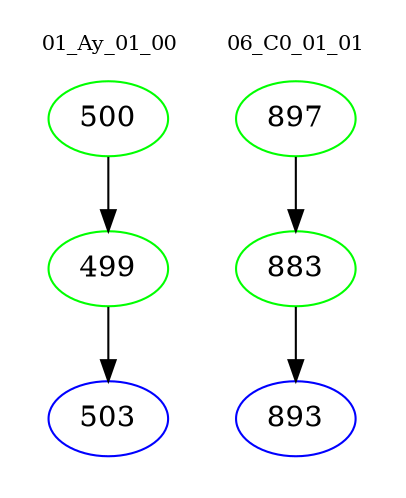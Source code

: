 digraph{
subgraph cluster_0 {
color = white
label = "01_Ay_01_00";
fontsize=10;
T0_500 [label="500", color="green"]
T0_500 -> T0_499 [color="black"]
T0_499 [label="499", color="green"]
T0_499 -> T0_503 [color="black"]
T0_503 [label="503", color="blue"]
}
subgraph cluster_1 {
color = white
label = "06_C0_01_01";
fontsize=10;
T1_897 [label="897", color="green"]
T1_897 -> T1_883 [color="black"]
T1_883 [label="883", color="green"]
T1_883 -> T1_893 [color="black"]
T1_893 [label="893", color="blue"]
}
}
